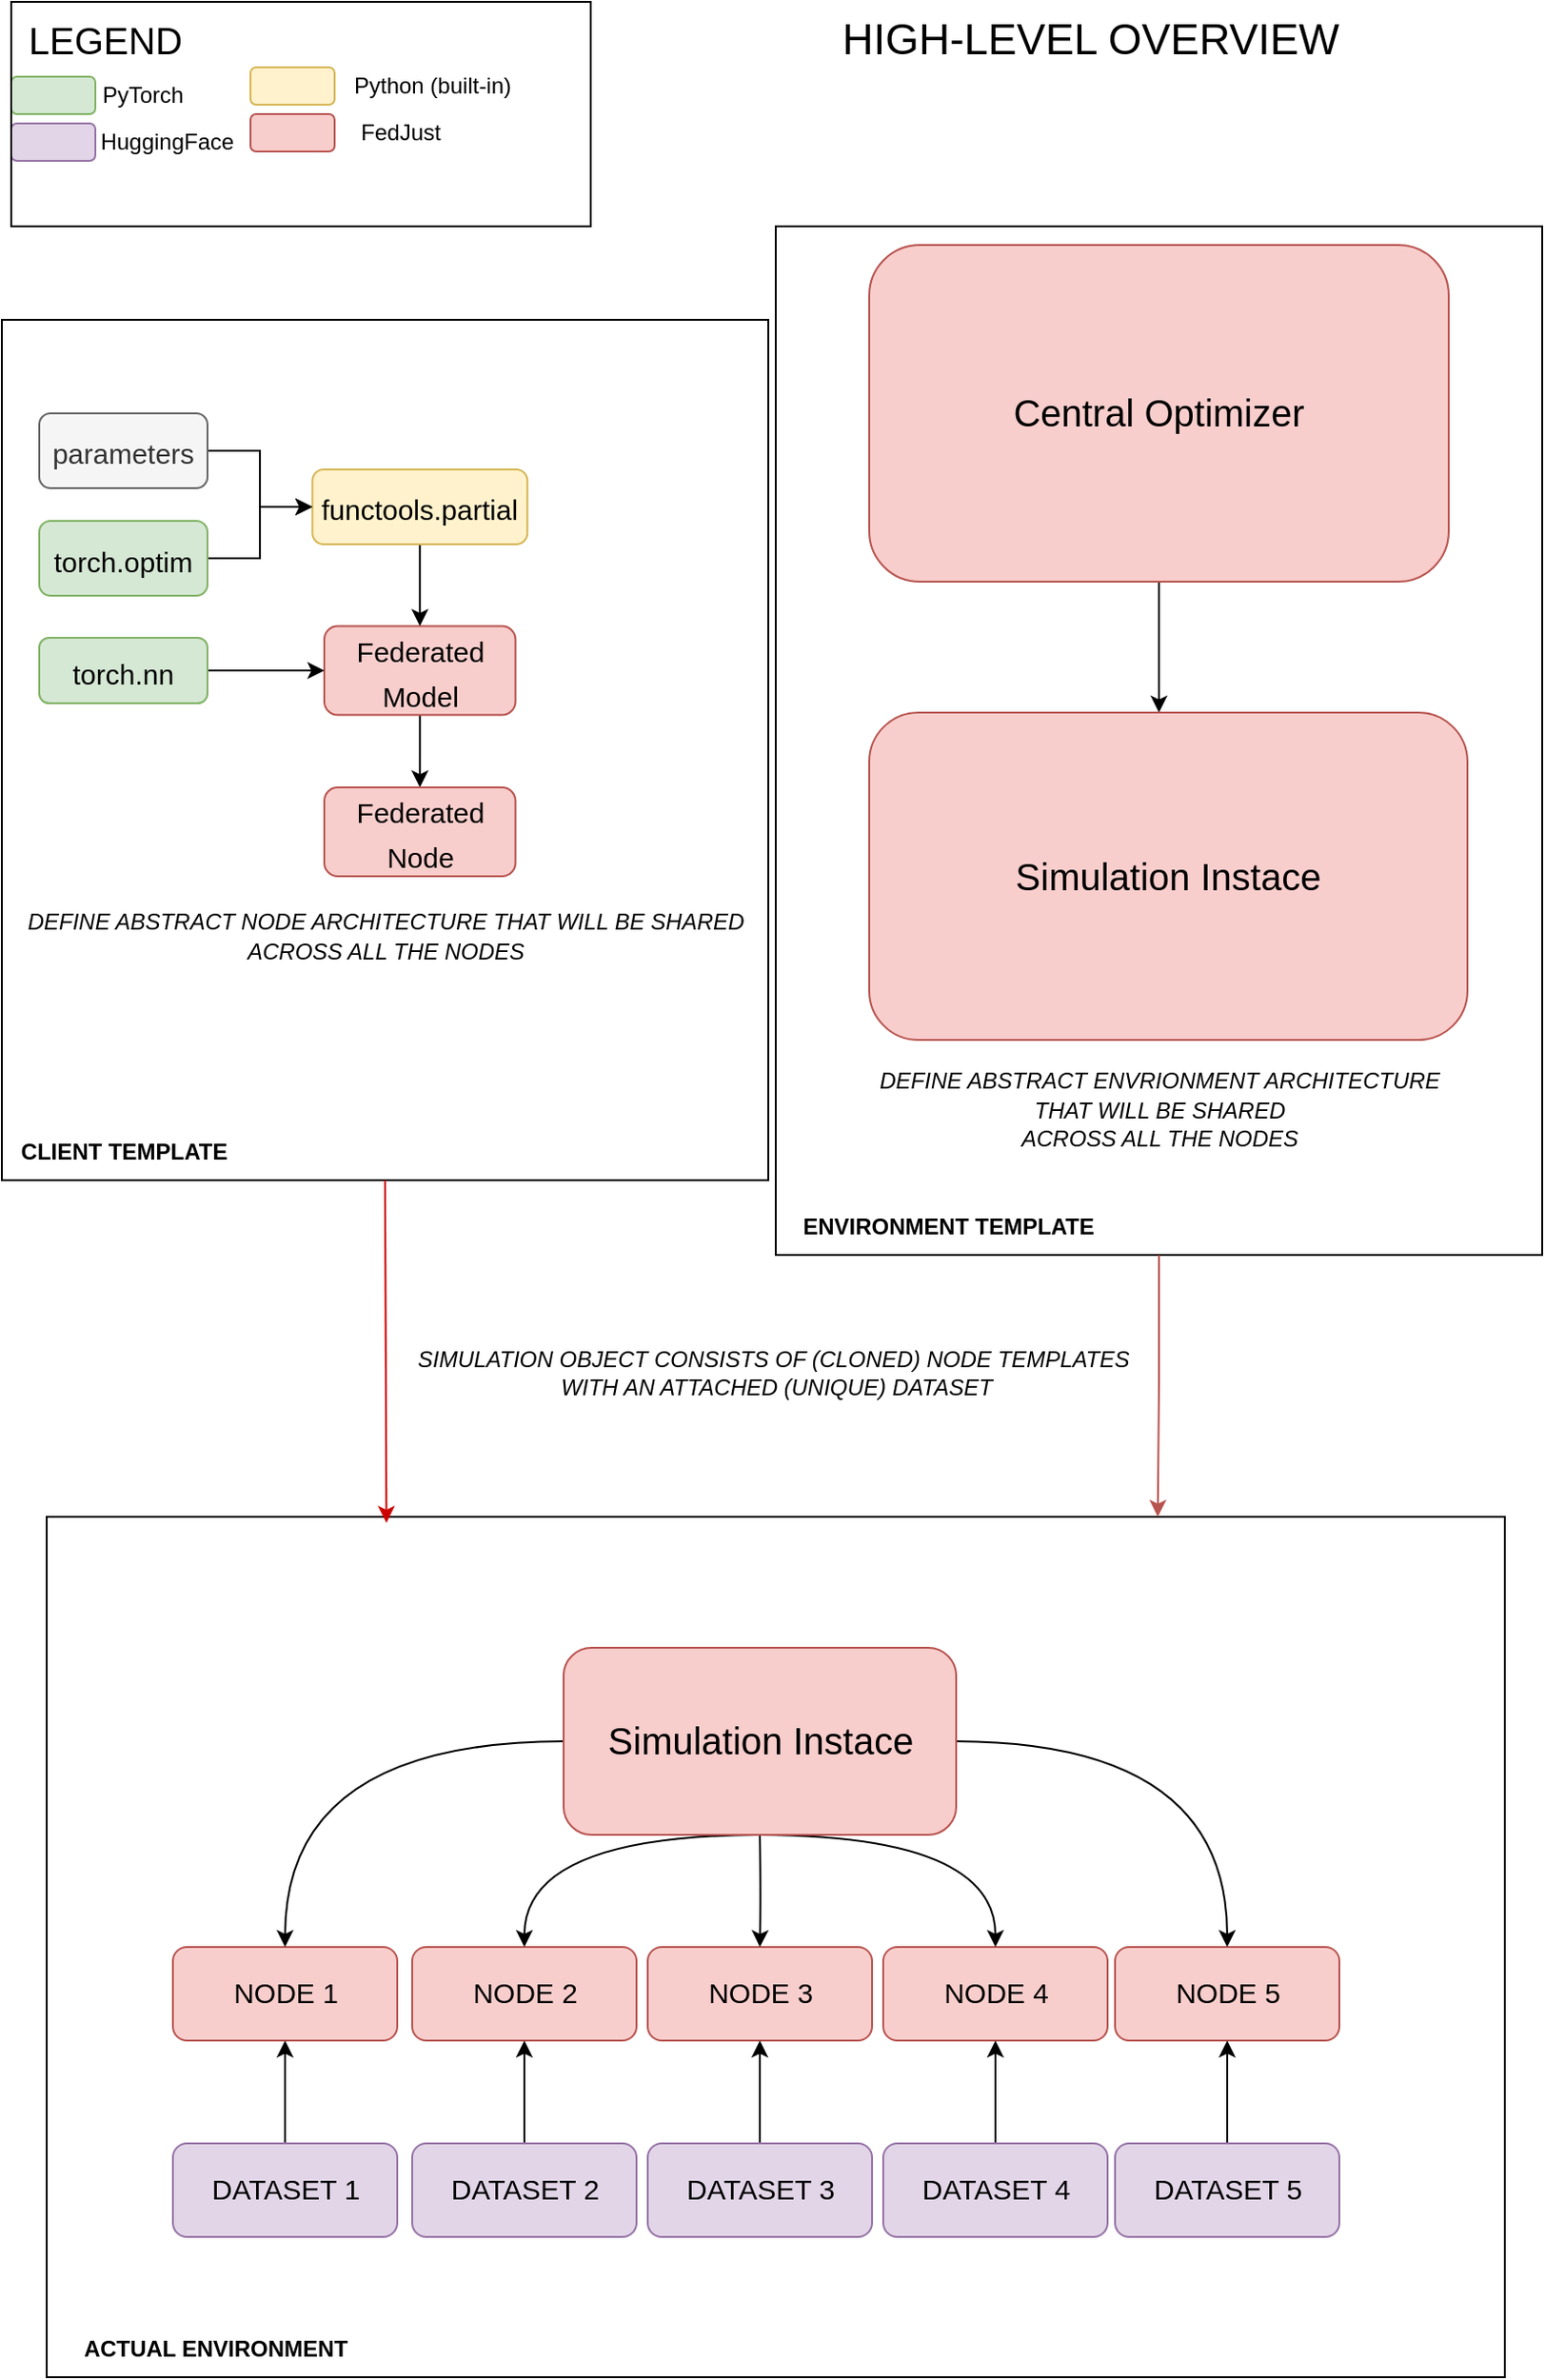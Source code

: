 <mxfile version="22.1.18" type="device">
  <diagram name="Page-1" id="jegmaKRD4-4-5yJe18Ii">
    <mxGraphModel dx="1434" dy="836" grid="1" gridSize="10" guides="1" tooltips="1" connect="1" arrows="1" fold="1" page="1" pageScale="1" pageWidth="827" pageHeight="1169" math="0" shadow="0">
      <root>
        <mxCell id="0" />
        <mxCell id="1" parent="0" />
        <mxCell id="VW96R46CH2rZdywcjsgU-20" value="LEGEND" style="text;html=1;align=center;verticalAlign=middle;resizable=0;points=[];autosize=1;strokeColor=none;fillColor=none;fontSize=20;fontFamily=Helvetica;" parent="1" vertex="1">
          <mxGeometry width="110" height="40" as="geometry" />
        </mxCell>
        <mxCell id="VW96R46CH2rZdywcjsgU-21" value="" style="whiteSpace=wrap;html=1;hachureGap=4;fontFamily=Architects Daughter;fontSource=https%3A%2F%2Ffonts.googleapis.com%2Fcss%3Ffamily%3DArchitects%2BDaughter;fontSize=20;fillColor=#d5e8d4;strokeColor=#82b366;rounded=1;" parent="1" vertex="1">
          <mxGeometry x="5" y="40" width="45" height="20" as="geometry" />
        </mxCell>
        <mxCell id="VW96R46CH2rZdywcjsgU-23" value="PyTorch" style="text;html=1;align=center;verticalAlign=middle;resizable=0;points=[];autosize=1;strokeColor=none;fillColor=none;" parent="1" vertex="1">
          <mxGeometry x="40" y="35" width="70" height="30" as="geometry" />
        </mxCell>
        <mxCell id="VW96R46CH2rZdywcjsgU-24" value="" style="whiteSpace=wrap;html=1;hachureGap=4;fontFamily=Architects Daughter;fontSource=https%3A%2F%2Ffonts.googleapis.com%2Fcss%3Ffamily%3DArchitects%2BDaughter;fontSize=20;fillColor=#e1d5e7;strokeColor=#9673a6;rounded=1;" parent="1" vertex="1">
          <mxGeometry x="5" y="65" width="45" height="20" as="geometry" />
        </mxCell>
        <mxCell id="VW96R46CH2rZdywcjsgU-25" value="HuggingFace" style="text;html=1;align=center;verticalAlign=middle;resizable=0;points=[];autosize=1;strokeColor=none;fillColor=none;" parent="1" vertex="1">
          <mxGeometry x="43" y="60" width="90" height="30" as="geometry" />
        </mxCell>
        <mxCell id="VW96R46CH2rZdywcjsgU-26" value="" style="whiteSpace=wrap;html=1;hachureGap=4;fontFamily=Architects Daughter;fontSource=https%3A%2F%2Ffonts.googleapis.com%2Fcss%3Ffamily%3DArchitects%2BDaughter;fontSize=20;fillColor=#fff2cc;strokeColor=#d6b656;rounded=1;" parent="1" vertex="1">
          <mxGeometry x="133" y="35" width="45" height="20" as="geometry" />
        </mxCell>
        <mxCell id="VW96R46CH2rZdywcjsgU-27" value="Python (built-in)" style="text;html=1;align=center;verticalAlign=middle;resizable=0;points=[];autosize=1;strokeColor=none;fillColor=none;" parent="1" vertex="1">
          <mxGeometry x="175" y="30" width="110" height="30" as="geometry" />
        </mxCell>
        <mxCell id="VW96R46CH2rZdywcjsgU-28" value="" style="whiteSpace=wrap;html=1;hachureGap=4;fontFamily=Architects Daughter;fontSource=https%3A%2F%2Ffonts.googleapis.com%2Fcss%3Ffamily%3DArchitects%2BDaughter;fontSize=20;fillColor=#f8cecc;strokeColor=#b85450;rounded=1;" parent="1" vertex="1">
          <mxGeometry x="133" y="60" width="45" height="20" as="geometry" />
        </mxCell>
        <mxCell id="VW96R46CH2rZdywcjsgU-29" value="FedJust" style="text;html=1;align=center;verticalAlign=middle;resizable=0;points=[];autosize=1;strokeColor=none;fillColor=none;" parent="1" vertex="1">
          <mxGeometry x="178" y="55" width="70" height="30" as="geometry" />
        </mxCell>
        <mxCell id="VW96R46CH2rZdywcjsgU-30" value="" style="rounded=0;whiteSpace=wrap;html=1;fillColor=none;" parent="1" vertex="1">
          <mxGeometry x="5" width="310" height="120" as="geometry" />
        </mxCell>
        <mxCell id="VW96R46CH2rZdywcjsgU-33" value="HIGH-LEVEL OVERVIEW" style="text;html=1;align=center;verticalAlign=middle;resizable=0;points=[];autosize=1;strokeColor=none;fillColor=none;fontSize=23;" parent="1" vertex="1">
          <mxGeometry x="437" width="290" height="40" as="geometry" />
        </mxCell>
        <mxCell id="uj3UfMLfnTMcM5z-rH1y-38" style="edgeStyle=orthogonalEdgeStyle;rounded=0;orthogonalLoop=1;jettySize=auto;html=1;entryX=0.5;entryY=0;entryDx=0;entryDy=0;" edge="1" parent="1" source="uj3UfMLfnTMcM5z-rH1y-3" target="uj3UfMLfnTMcM5z-rH1y-36">
          <mxGeometry relative="1" as="geometry" />
        </mxCell>
        <mxCell id="uj3UfMLfnTMcM5z-rH1y-3" value="&lt;font style=&quot;font-size: 15px;&quot; face=&quot;Helvetica&quot;&gt;Federated Model&lt;/font&gt;" style="rounded=1;whiteSpace=wrap;html=1;hachureGap=4;fontFamily=Architects Daughter;fontSource=https%3A%2F%2Ffonts.googleapis.com%2Fcss%3Ffamily%3DArchitects%2BDaughter;fontSize=20;fillColor=#f8cecc;strokeColor=#b85450;" vertex="1" parent="1">
          <mxGeometry x="172.5" y="333.75" width="102.25" height="47.5" as="geometry" />
        </mxCell>
        <mxCell id="uj3UfMLfnTMcM5z-rH1y-24" style="edgeStyle=orthogonalEdgeStyle;rounded=0;orthogonalLoop=1;jettySize=auto;html=1;entryX=0.5;entryY=0;entryDx=0;entryDy=0;" edge="1" parent="1" source="uj3UfMLfnTMcM5z-rH1y-4" target="uj3UfMLfnTMcM5z-rH1y-3">
          <mxGeometry relative="1" as="geometry" />
        </mxCell>
        <mxCell id="uj3UfMLfnTMcM5z-rH1y-4" value="&lt;font style=&quot;font-size: 15px;&quot; face=&quot;Helvetica&quot;&gt;functools.partial&lt;/font&gt;" style="rounded=1;whiteSpace=wrap;html=1;hachureGap=4;fontFamily=Architects Daughter;fontSource=https%3A%2F%2Ffonts.googleapis.com%2Fcss%3Ffamily%3DArchitects%2BDaughter;fontSize=20;fillColor=#fff2cc;strokeColor=#d6b656;" vertex="1" parent="1">
          <mxGeometry x="166.13" y="250" width="115" height="40" as="geometry" />
        </mxCell>
        <mxCell id="uj3UfMLfnTMcM5z-rH1y-22" style="edgeStyle=orthogonalEdgeStyle;rounded=0;orthogonalLoop=1;jettySize=auto;html=1;entryX=0;entryY=0.5;entryDx=0;entryDy=0;" edge="1" parent="1" source="uj3UfMLfnTMcM5z-rH1y-6" target="uj3UfMLfnTMcM5z-rH1y-4">
          <mxGeometry relative="1" as="geometry" />
        </mxCell>
        <mxCell id="uj3UfMLfnTMcM5z-rH1y-6" value="&lt;font style=&quot;font-size: 15px;&quot; face=&quot;Helvetica&quot;&gt;torch.optim&lt;/font&gt;" style="whiteSpace=wrap;html=1;hachureGap=4;fontFamily=Architects Daughter;fontSource=https%3A%2F%2Ffonts.googleapis.com%2Fcss%3Ffamily%3DArchitects%2BDaughter;fontSize=20;fillColor=#d5e8d4;strokeColor=#82b366;rounded=1;" vertex="1" parent="1">
          <mxGeometry x="20" y="277.5" width="90" height="40" as="geometry" />
        </mxCell>
        <mxCell id="uj3UfMLfnTMcM5z-rH1y-28" style="edgeStyle=orthogonalEdgeStyle;rounded=0;orthogonalLoop=1;jettySize=auto;html=1;entryX=0;entryY=0.5;entryDx=0;entryDy=0;" edge="1" parent="1" source="uj3UfMLfnTMcM5z-rH1y-8" target="uj3UfMLfnTMcM5z-rH1y-4">
          <mxGeometry relative="1" as="geometry" />
        </mxCell>
        <mxCell id="uj3UfMLfnTMcM5z-rH1y-8" value="&lt;font style=&quot;font-size: 15px;&quot; face=&quot;Helvetica&quot;&gt;parameters&lt;/font&gt;" style="whiteSpace=wrap;html=1;hachureGap=4;fontFamily=Architects Daughter;fontSource=https%3A%2F%2Ffonts.googleapis.com%2Fcss%3Ffamily%3DArchitects%2BDaughter;fontSize=20;fillColor=#f5f5f5;strokeColor=#666666;fontColor=#333333;rounded=1;" vertex="1" parent="1">
          <mxGeometry x="20" y="220" width="90" height="40" as="geometry" />
        </mxCell>
        <mxCell id="uj3UfMLfnTMcM5z-rH1y-35" style="edgeStyle=orthogonalEdgeStyle;rounded=0;orthogonalLoop=1;jettySize=auto;html=1;" edge="1" parent="1" source="uj3UfMLfnTMcM5z-rH1y-10" target="uj3UfMLfnTMcM5z-rH1y-3">
          <mxGeometry relative="1" as="geometry" />
        </mxCell>
        <mxCell id="uj3UfMLfnTMcM5z-rH1y-10" value="&lt;font style=&quot;font-size: 15px;&quot; face=&quot;Helvetica&quot;&gt;torch.nn&lt;/font&gt;" style="rounded=1;whiteSpace=wrap;html=1;hachureGap=4;fontFamily=Architects Daughter;fontSource=https%3A%2F%2Ffonts.googleapis.com%2Fcss%3Ffamily%3DArchitects%2BDaughter;fontSize=20;fillColor=#d5e8d4;strokeColor=#82b366;" vertex="1" parent="1">
          <mxGeometry x="20" y="340" width="90" height="35" as="geometry" />
        </mxCell>
        <mxCell id="uj3UfMLfnTMcM5z-rH1y-12" value="&lt;font face=&quot;Helvetica&quot; style=&quot;font-size: 12px;&quot;&gt;&lt;span style=&quot;font-size: 12px;&quot;&gt;&lt;i style=&quot;font-size: 12px;&quot;&gt;DEFINE ABSTRACT NODE ARCHITECTURE THAT WILL BE SHARED&lt;br style=&quot;font-size: 12px;&quot;&gt;ACROSS ALL THE NODES&lt;br style=&quot;font-size: 12px;&quot;&gt;&lt;/i&gt;&lt;/span&gt;&lt;/font&gt;" style="text;html=1;align=center;verticalAlign=middle;resizable=0;points=[];autosize=1;strokeColor=none;fillColor=none;fontSize=12;fontFamily=Architects Daughter;" vertex="1" parent="1">
          <mxGeometry y="480" width="410" height="40" as="geometry" />
        </mxCell>
        <mxCell id="uj3UfMLfnTMcM5z-rH1y-33" style="edgeStyle=orthogonalEdgeStyle;rounded=0;orthogonalLoop=1;jettySize=auto;html=1;" edge="1" parent="1" source="uj3UfMLfnTMcM5z-rH1y-31">
          <mxGeometry relative="1" as="geometry">
            <mxPoint x="619" y="380" as="targetPoint" />
          </mxGeometry>
        </mxCell>
        <mxCell id="uj3UfMLfnTMcM5z-rH1y-31" value="&lt;font face=&quot;Helvetica&quot;&gt;Central Optimizer&lt;/font&gt;" style="rounded=1;whiteSpace=wrap;html=1;hachureGap=4;fontFamily=Architects Daughter;fontSource=https%3A%2F%2Ffonts.googleapis.com%2Fcss%3Ffamily%3DArchitects%2BDaughter;fontSize=20;fillColor=#f8cecc;strokeColor=#b85450;" vertex="1" parent="1">
          <mxGeometry x="464" y="130" width="310" height="180" as="geometry" />
        </mxCell>
        <mxCell id="uj3UfMLfnTMcM5z-rH1y-32" value="&lt;font face=&quot;Helvetica&quot;&gt;Simulation Instace&lt;/font&gt;" style="rounded=1;whiteSpace=wrap;html=1;hachureGap=4;fontFamily=Architects Daughter;fontSource=https%3A%2F%2Ffonts.googleapis.com%2Fcss%3Ffamily%3DArchitects%2BDaughter;fontSize=20;fillColor=#f8cecc;strokeColor=#b85450;" vertex="1" parent="1">
          <mxGeometry x="464" y="380" width="320" height="175" as="geometry" />
        </mxCell>
        <mxCell id="uj3UfMLfnTMcM5z-rH1y-34" value="&lt;font face=&quot;Helvetica&quot; style=&quot;font-size: 12px;&quot;&gt;&lt;span style=&quot;font-size: 12px;&quot;&gt;&lt;i style=&quot;font-size: 12px;&quot;&gt;DEFINE ABSTRACT ENVRIONMENT ARCHITECTURE &lt;br&gt;THAT WILL BE SHARED&lt;br style=&quot;font-size: 12px;&quot;&gt;ACROSS ALL THE NODES&lt;br style=&quot;font-size: 12px;&quot;&gt;&lt;/i&gt;&lt;/span&gt;&lt;/font&gt;" style="text;html=1;align=center;verticalAlign=middle;resizable=0;points=[];autosize=1;strokeColor=none;fillColor=none;fontSize=12;fontFamily=Architects Daughter;" vertex="1" parent="1">
          <mxGeometry x="459" y="562.5" width="320" height="60" as="geometry" />
        </mxCell>
        <mxCell id="uj3UfMLfnTMcM5z-rH1y-36" value="&lt;font style=&quot;font-size: 15px;&quot; face=&quot;Helvetica&quot;&gt;Federated Node&lt;/font&gt;" style="rounded=1;whiteSpace=wrap;html=1;hachureGap=4;fontFamily=Architects Daughter;fontSource=https%3A%2F%2Ffonts.googleapis.com%2Fcss%3Ffamily%3DArchitects%2BDaughter;fontSize=20;fillColor=#f8cecc;strokeColor=#b85450;" vertex="1" parent="1">
          <mxGeometry x="172.5" y="420" width="102.25" height="47.5" as="geometry" />
        </mxCell>
        <mxCell id="uj3UfMLfnTMcM5z-rH1y-40" value="" style="rounded=0;whiteSpace=wrap;html=1;labelBorderColor=default;labelBackgroundColor=none;fillColor=none;" vertex="1" parent="1">
          <mxGeometry y="170" width="410" height="460" as="geometry" />
        </mxCell>
        <mxCell id="uj3UfMLfnTMcM5z-rH1y-41" value="CLIENT TEMPLATE" style="text;html=1;align=center;verticalAlign=middle;resizable=0;points=[];autosize=1;strokeColor=none;fillColor=none;fontStyle=1" vertex="1" parent="1">
          <mxGeometry y="600" width="130" height="30" as="geometry" />
        </mxCell>
        <mxCell id="uj3UfMLfnTMcM5z-rH1y-42" value="" style="rounded=0;whiteSpace=wrap;html=1;labelBorderColor=default;labelBackgroundColor=none;fillColor=none;" vertex="1" parent="1">
          <mxGeometry x="414" y="120" width="410" height="550" as="geometry" />
        </mxCell>
        <mxCell id="uj3UfMLfnTMcM5z-rH1y-43" value="ENVIRONMENT TEMPLATE" style="text;html=1;align=center;verticalAlign=middle;resizable=0;points=[];autosize=1;strokeColor=none;fillColor=none;fontStyle=1" vertex="1" parent="1">
          <mxGeometry x="415.5" y="640" width="180" height="30" as="geometry" />
        </mxCell>
        <mxCell id="uj3UfMLfnTMcM5z-rH1y-57" value="&lt;font face=&quot;Helvetica&quot;&gt;&lt;span style=&quot;font-size: 12px;&quot;&gt;&lt;i&gt;&lt;br&gt;&lt;/i&gt;&lt;/span&gt;&lt;/font&gt;" style="text;html=1;align=center;verticalAlign=middle;resizable=0;points=[];autosize=1;strokeColor=none;fillColor=none;fontSize=20;fontFamily=Architects Daughter;" vertex="1" parent="1">
          <mxGeometry x="84.5" y="1130" width="20" height="40" as="geometry" />
        </mxCell>
        <mxCell id="uj3UfMLfnTMcM5z-rH1y-58" value="&lt;font face=&quot;Helvetica&quot; style=&quot;font-size: 15px;&quot;&gt;NODE 2&lt;/font&gt;" style="rounded=1;whiteSpace=wrap;html=1;hachureGap=4;fontFamily=Architects Daughter;fontSource=https%3A%2F%2Ffonts.googleapis.com%2Fcss%3Ffamily%3DArchitects%2BDaughter;fontSize=15;fillColor=#f8cecc;strokeColor=#b85450;" vertex="1" parent="1">
          <mxGeometry x="219.5" y="1040" width="120" height="50" as="geometry" />
        </mxCell>
        <mxCell id="uj3UfMLfnTMcM5z-rH1y-59" value="&lt;font face=&quot;Helvetica&quot; style=&quot;font-size: 15px;&quot;&gt;NODE 5&lt;/font&gt;" style="rounded=1;whiteSpace=wrap;html=1;hachureGap=4;fontFamily=Architects Daughter;fontSource=https%3A%2F%2Ffonts.googleapis.com%2Fcss%3Ffamily%3DArchitects%2BDaughter;fontSize=15;fillColor=#f8cecc;strokeColor=#b85450;" vertex="1" parent="1">
          <mxGeometry x="595.5" y="1040" width="120" height="50" as="geometry" />
        </mxCell>
        <mxCell id="uj3UfMLfnTMcM5z-rH1y-60" value="&lt;font face=&quot;Helvetica&quot; style=&quot;font-size: 15px;&quot;&gt;NODE 4&lt;/font&gt;" style="rounded=1;whiteSpace=wrap;html=1;hachureGap=4;fontFamily=Architects Daughter;fontSource=https%3A%2F%2Ffonts.googleapis.com%2Fcss%3Ffamily%3DArchitects%2BDaughter;fontSize=15;fillColor=#f8cecc;strokeColor=#b85450;" vertex="1" parent="1">
          <mxGeometry x="471.5" y="1040" width="120" height="50" as="geometry" />
        </mxCell>
        <mxCell id="uj3UfMLfnTMcM5z-rH1y-61" value="&lt;font face=&quot;Helvetica&quot; style=&quot;font-size: 15px;&quot;&gt;NODE 1&lt;/font&gt;" style="rounded=1;whiteSpace=wrap;html=1;hachureGap=4;fontFamily=Architects Daughter;fontSource=https%3A%2F%2Ffonts.googleapis.com%2Fcss%3Ffamily%3DArchitects%2BDaughter;fontSize=15;fillColor=#f8cecc;strokeColor=#b85450;" vertex="1" parent="1">
          <mxGeometry x="91.5" y="1040" width="120" height="50" as="geometry" />
        </mxCell>
        <mxCell id="uj3UfMLfnTMcM5z-rH1y-62" value="&lt;font face=&quot;Helvetica&quot; style=&quot;font-size: 15px;&quot;&gt;NODE 3&lt;/font&gt;" style="rounded=1;whiteSpace=wrap;html=1;hachureGap=4;fontFamily=Architects Daughter;fontSource=https%3A%2F%2Ffonts.googleapis.com%2Fcss%3Ffamily%3DArchitects%2BDaughter;fontSize=15;fillColor=#f8cecc;strokeColor=#b85450;" vertex="1" parent="1">
          <mxGeometry x="345.5" y="1040" width="120" height="50" as="geometry" />
        </mxCell>
        <mxCell id="uj3UfMLfnTMcM5z-rH1y-63" style="edgeStyle=orthogonalEdgeStyle;rounded=0;orthogonalLoop=1;jettySize=auto;html=1;entryX=0.5;entryY=1;entryDx=0;entryDy=0;" edge="1" parent="1" source="uj3UfMLfnTMcM5z-rH1y-64" target="uj3UfMLfnTMcM5z-rH1y-61">
          <mxGeometry relative="1" as="geometry" />
        </mxCell>
        <mxCell id="uj3UfMLfnTMcM5z-rH1y-64" value="&lt;font face=&quot;Helvetica&quot; style=&quot;font-size: 15px;&quot;&gt;DATASET 1&lt;/font&gt;" style="rounded=1;whiteSpace=wrap;html=1;hachureGap=4;fontFamily=Architects Daughter;fontSource=https%3A%2F%2Ffonts.googleapis.com%2Fcss%3Ffamily%3DArchitects%2BDaughter;fontSize=15;fillColor=#e1d5e7;strokeColor=#9673a6;" vertex="1" parent="1">
          <mxGeometry x="91.5" y="1145" width="120" height="50" as="geometry" />
        </mxCell>
        <mxCell id="uj3UfMLfnTMcM5z-rH1y-65" style="edgeStyle=orthogonalEdgeStyle;rounded=0;orthogonalLoop=1;jettySize=auto;html=1;entryX=0.5;entryY=1;entryDx=0;entryDy=0;" edge="1" parent="1" source="uj3UfMLfnTMcM5z-rH1y-66" target="uj3UfMLfnTMcM5z-rH1y-58">
          <mxGeometry relative="1" as="geometry" />
        </mxCell>
        <mxCell id="uj3UfMLfnTMcM5z-rH1y-66" value="&lt;font face=&quot;Helvetica&quot; style=&quot;font-size: 15px;&quot;&gt;DATASET 2&lt;/font&gt;" style="rounded=1;whiteSpace=wrap;html=1;hachureGap=4;fontFamily=Architects Daughter;fontSource=https%3A%2F%2Ffonts.googleapis.com%2Fcss%3Ffamily%3DArchitects%2BDaughter;fontSize=15;fillColor=#e1d5e7;strokeColor=#9673a6;" vertex="1" parent="1">
          <mxGeometry x="219.5" y="1145" width="120" height="50" as="geometry" />
        </mxCell>
        <mxCell id="uj3UfMLfnTMcM5z-rH1y-67" value="" style="edgeStyle=orthogonalEdgeStyle;rounded=0;orthogonalLoop=1;jettySize=auto;html=1;" edge="1" parent="1" source="uj3UfMLfnTMcM5z-rH1y-68" target="uj3UfMLfnTMcM5z-rH1y-62">
          <mxGeometry relative="1" as="geometry" />
        </mxCell>
        <mxCell id="uj3UfMLfnTMcM5z-rH1y-68" value="&lt;font face=&quot;Helvetica&quot; style=&quot;font-size: 15px;&quot;&gt;DATASET 3&lt;/font&gt;" style="rounded=1;whiteSpace=wrap;html=1;hachureGap=4;fontFamily=Architects Daughter;fontSource=https%3A%2F%2Ffonts.googleapis.com%2Fcss%3Ffamily%3DArchitects%2BDaughter;fontSize=15;fillColor=#e1d5e7;strokeColor=#9673a6;" vertex="1" parent="1">
          <mxGeometry x="345.5" y="1145" width="120" height="50" as="geometry" />
        </mxCell>
        <mxCell id="uj3UfMLfnTMcM5z-rH1y-69" style="edgeStyle=orthogonalEdgeStyle;rounded=0;orthogonalLoop=1;jettySize=auto;html=1;entryX=0.5;entryY=1;entryDx=0;entryDy=0;" edge="1" parent="1" source="uj3UfMLfnTMcM5z-rH1y-70" target="uj3UfMLfnTMcM5z-rH1y-60">
          <mxGeometry relative="1" as="geometry" />
        </mxCell>
        <mxCell id="uj3UfMLfnTMcM5z-rH1y-70" value="&lt;font face=&quot;Helvetica&quot; style=&quot;font-size: 15px;&quot;&gt;DATASET 4&lt;/font&gt;" style="rounded=1;whiteSpace=wrap;html=1;hachureGap=4;fontFamily=Architects Daughter;fontSource=https%3A%2F%2Ffonts.googleapis.com%2Fcss%3Ffamily%3DArchitects%2BDaughter;fontSize=15;fillColor=#e1d5e7;strokeColor=#9673a6;" vertex="1" parent="1">
          <mxGeometry x="471.5" y="1145" width="120" height="50" as="geometry" />
        </mxCell>
        <mxCell id="uj3UfMLfnTMcM5z-rH1y-71" value="" style="edgeStyle=orthogonalEdgeStyle;rounded=0;orthogonalLoop=1;jettySize=auto;html=1;" edge="1" parent="1" source="uj3UfMLfnTMcM5z-rH1y-72" target="uj3UfMLfnTMcM5z-rH1y-59">
          <mxGeometry relative="1" as="geometry" />
        </mxCell>
        <mxCell id="uj3UfMLfnTMcM5z-rH1y-72" value="&lt;font face=&quot;Helvetica&quot; style=&quot;font-size: 15px;&quot;&gt;DATASET 5&lt;/font&gt;" style="rounded=1;whiteSpace=wrap;html=1;hachureGap=4;fontFamily=Architects Daughter;fontSource=https%3A%2F%2Ffonts.googleapis.com%2Fcss%3Ffamily%3DArchitects%2BDaughter;fontSize=15;fillColor=#e1d5e7;strokeColor=#9673a6;" vertex="1" parent="1">
          <mxGeometry x="595.5" y="1145" width="120" height="50" as="geometry" />
        </mxCell>
        <mxCell id="uj3UfMLfnTMcM5z-rH1y-74" style="edgeStyle=orthogonalEdgeStyle;rounded=0;orthogonalLoop=1;jettySize=auto;html=1;entryX=0.5;entryY=0;entryDx=0;entryDy=0;curved=1;" edge="1" parent="1" target="uj3UfMLfnTMcM5z-rH1y-61">
          <mxGeometry relative="1" as="geometry">
            <mxPoint x="300.5" y="930" as="sourcePoint" />
          </mxGeometry>
        </mxCell>
        <mxCell id="uj3UfMLfnTMcM5z-rH1y-75" style="edgeStyle=orthogonalEdgeStyle;rounded=0;orthogonalLoop=1;jettySize=auto;html=1;curved=1;" edge="1" parent="1" target="uj3UfMLfnTMcM5z-rH1y-62">
          <mxGeometry relative="1" as="geometry">
            <mxPoint x="405.5" y="980" as="sourcePoint" />
          </mxGeometry>
        </mxCell>
        <mxCell id="uj3UfMLfnTMcM5z-rH1y-76" style="edgeStyle=orthogonalEdgeStyle;rounded=0;orthogonalLoop=1;jettySize=auto;html=1;curved=1;" edge="1" parent="1" target="uj3UfMLfnTMcM5z-rH1y-58">
          <mxGeometry relative="1" as="geometry">
            <mxPoint x="405.5" y="980" as="sourcePoint" />
          </mxGeometry>
        </mxCell>
        <mxCell id="uj3UfMLfnTMcM5z-rH1y-77" style="edgeStyle=orthogonalEdgeStyle;rounded=0;orthogonalLoop=1;jettySize=auto;html=1;curved=1;" edge="1" parent="1" target="uj3UfMLfnTMcM5z-rH1y-60">
          <mxGeometry relative="1" as="geometry">
            <mxPoint x="405.5" y="980" as="sourcePoint" />
          </mxGeometry>
        </mxCell>
        <mxCell id="uj3UfMLfnTMcM5z-rH1y-78" style="edgeStyle=orthogonalEdgeStyle;rounded=0;orthogonalLoop=1;jettySize=auto;html=1;curved=1;" edge="1" parent="1" target="uj3UfMLfnTMcM5z-rH1y-59">
          <mxGeometry relative="1" as="geometry">
            <mxPoint x="510.5" y="930" as="sourcePoint" />
          </mxGeometry>
        </mxCell>
        <mxCell id="uj3UfMLfnTMcM5z-rH1y-73" value="&lt;font face=&quot;Helvetica&quot;&gt;Simulation Instace&lt;/font&gt;" style="rounded=1;whiteSpace=wrap;html=1;hachureGap=4;fontFamily=Architects Daughter;fontSource=https%3A%2F%2Ffonts.googleapis.com%2Fcss%3Ffamily%3DArchitects%2BDaughter;fontSize=20;fillColor=#f8cecc;strokeColor=#b85450;" vertex="1" parent="1">
          <mxGeometry x="300.5" y="880" width="210" height="100" as="geometry" />
        </mxCell>
        <mxCell id="uj3UfMLfnTMcM5z-rH1y-80" value="" style="rounded=0;whiteSpace=wrap;html=1;labelBorderColor=default;labelBackgroundColor=none;fillColor=none;" vertex="1" parent="1">
          <mxGeometry x="24" y="810" width="780" height="460" as="geometry" />
        </mxCell>
        <mxCell id="uj3UfMLfnTMcM5z-rH1y-82" value="ACTUAL ENVIRONMENT" style="text;html=1;align=center;verticalAlign=middle;resizable=0;points=[];autosize=1;strokeColor=none;fillColor=none;fontStyle=1" vertex="1" parent="1">
          <mxGeometry x="34" y="1240" width="160" height="30" as="geometry" />
        </mxCell>
        <mxCell id="uj3UfMLfnTMcM5z-rH1y-83" style="edgeStyle=orthogonalEdgeStyle;rounded=0;orthogonalLoop=1;jettySize=auto;html=1;entryX=0.233;entryY=0.007;entryDx=0;entryDy=0;entryPerimeter=0;curved=1;strokeColor=#CC0000;" edge="1" parent="1" source="uj3UfMLfnTMcM5z-rH1y-40" target="uj3UfMLfnTMcM5z-rH1y-80">
          <mxGeometry relative="1" as="geometry" />
        </mxCell>
        <mxCell id="uj3UfMLfnTMcM5z-rH1y-84" style="edgeStyle=orthogonalEdgeStyle;rounded=0;orthogonalLoop=1;jettySize=auto;html=1;entryX=0.762;entryY=0;entryDx=0;entryDy=0;entryPerimeter=0;fillColor=#f8cecc;strokeColor=#b85450;" edge="1" parent="1" source="uj3UfMLfnTMcM5z-rH1y-42" target="uj3UfMLfnTMcM5z-rH1y-80">
          <mxGeometry relative="1" as="geometry" />
        </mxCell>
        <mxCell id="uj3UfMLfnTMcM5z-rH1y-85" value="&lt;i&gt;SIMULATION OBJECT CONSISTS OF (CLONED) NODE TEMPLATES&amp;nbsp;&lt;br&gt;WITH AN ATTACHED (UNIQUE) DATASET&lt;br&gt;&lt;/i&gt;" style="text;html=1;align=center;verticalAlign=middle;resizable=0;points=[];autosize=1;strokeColor=none;fillColor=none;" vertex="1" parent="1">
          <mxGeometry x="209" y="713" width="410" height="40" as="geometry" />
        </mxCell>
      </root>
    </mxGraphModel>
  </diagram>
</mxfile>
